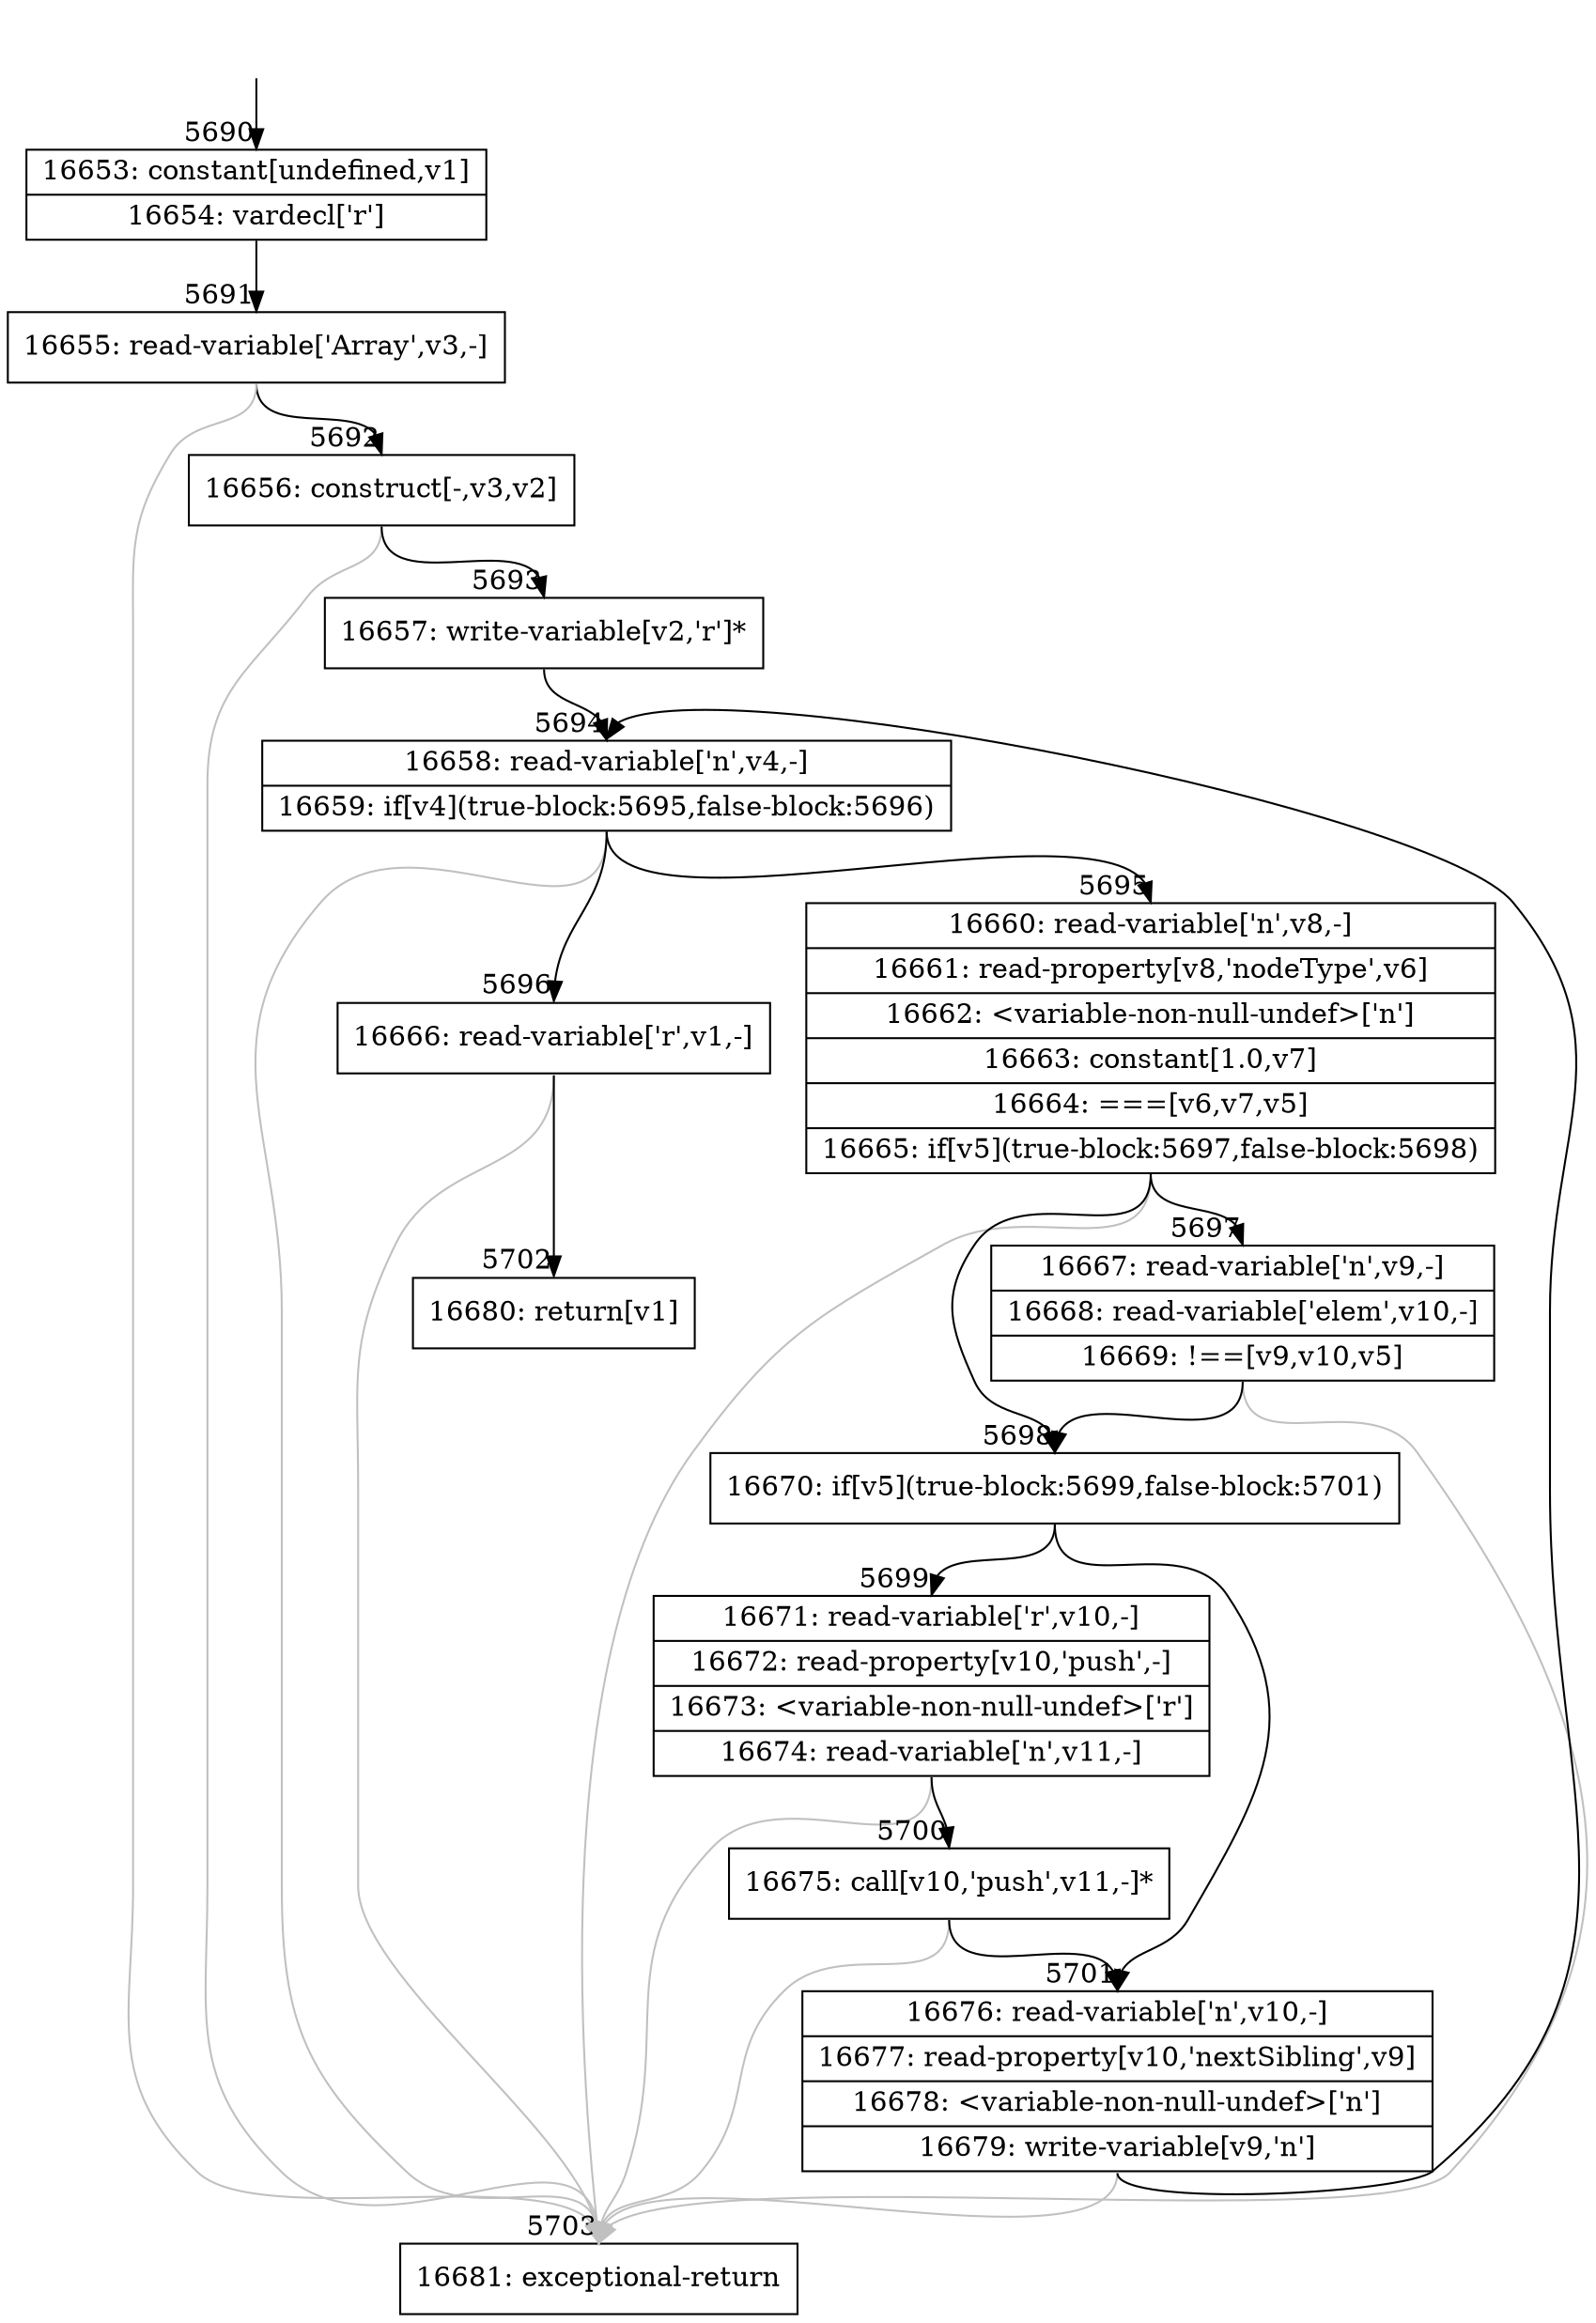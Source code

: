 digraph {
rankdir="TD"
BB_entry366[shape=none,label=""];
BB_entry366 -> BB5690 [tailport=s, headport=n, headlabel="    5690"]
BB5690 [shape=record label="{16653: constant[undefined,v1]|16654: vardecl['r']}" ] 
BB5690 -> BB5691 [tailport=s, headport=n, headlabel="      5691"]
BB5691 [shape=record label="{16655: read-variable['Array',v3,-]}" ] 
BB5691 -> BB5692 [tailport=s, headport=n, headlabel="      5692"]
BB5691 -> BB5703 [tailport=s, headport=n, color=gray, headlabel="      5703"]
BB5692 [shape=record label="{16656: construct[-,v3,v2]}" ] 
BB5692 -> BB5693 [tailport=s, headport=n, headlabel="      5693"]
BB5692 -> BB5703 [tailport=s, headport=n, color=gray]
BB5693 [shape=record label="{16657: write-variable[v2,'r']*}" ] 
BB5693 -> BB5694 [tailport=s, headport=n, headlabel="      5694"]
BB5694 [shape=record label="{16658: read-variable['n',v4,-]|16659: if[v4](true-block:5695,false-block:5696)}" ] 
BB5694 -> BB5695 [tailport=s, headport=n, headlabel="      5695"]
BB5694 -> BB5696 [tailport=s, headport=n, headlabel="      5696"]
BB5694 -> BB5703 [tailport=s, headport=n, color=gray]
BB5695 [shape=record label="{16660: read-variable['n',v8,-]|16661: read-property[v8,'nodeType',v6]|16662: \<variable-non-null-undef\>['n']|16663: constant[1.0,v7]|16664: ===[v6,v7,v5]|16665: if[v5](true-block:5697,false-block:5698)}" ] 
BB5695 -> BB5698 [tailport=s, headport=n, headlabel="      5698"]
BB5695 -> BB5697 [tailport=s, headport=n, headlabel="      5697"]
BB5695 -> BB5703 [tailport=s, headport=n, color=gray]
BB5696 [shape=record label="{16666: read-variable['r',v1,-]}" ] 
BB5696 -> BB5702 [tailport=s, headport=n, headlabel="      5702"]
BB5696 -> BB5703 [tailport=s, headport=n, color=gray]
BB5697 [shape=record label="{16667: read-variable['n',v9,-]|16668: read-variable['elem',v10,-]|16669: !==[v9,v10,v5]}" ] 
BB5697 -> BB5698 [tailport=s, headport=n]
BB5697 -> BB5703 [tailport=s, headport=n, color=gray]
BB5698 [shape=record label="{16670: if[v5](true-block:5699,false-block:5701)}" ] 
BB5698 -> BB5699 [tailport=s, headport=n, headlabel="      5699"]
BB5698 -> BB5701 [tailport=s, headport=n, headlabel="      5701"]
BB5699 [shape=record label="{16671: read-variable['r',v10,-]|16672: read-property[v10,'push',-]|16673: \<variable-non-null-undef\>['r']|16674: read-variable['n',v11,-]}" ] 
BB5699 -> BB5700 [tailport=s, headport=n, headlabel="      5700"]
BB5699 -> BB5703 [tailport=s, headport=n, color=gray]
BB5700 [shape=record label="{16675: call[v10,'push',v11,-]*}" ] 
BB5700 -> BB5701 [tailport=s, headport=n]
BB5700 -> BB5703 [tailport=s, headport=n, color=gray]
BB5701 [shape=record label="{16676: read-variable['n',v10,-]|16677: read-property[v10,'nextSibling',v9]|16678: \<variable-non-null-undef\>['n']|16679: write-variable[v9,'n']}" ] 
BB5701 -> BB5694 [tailport=s, headport=n]
BB5701 -> BB5703 [tailport=s, headport=n, color=gray]
BB5702 [shape=record label="{16680: return[v1]}" ] 
BB5703 [shape=record label="{16681: exceptional-return}" ] 
}
